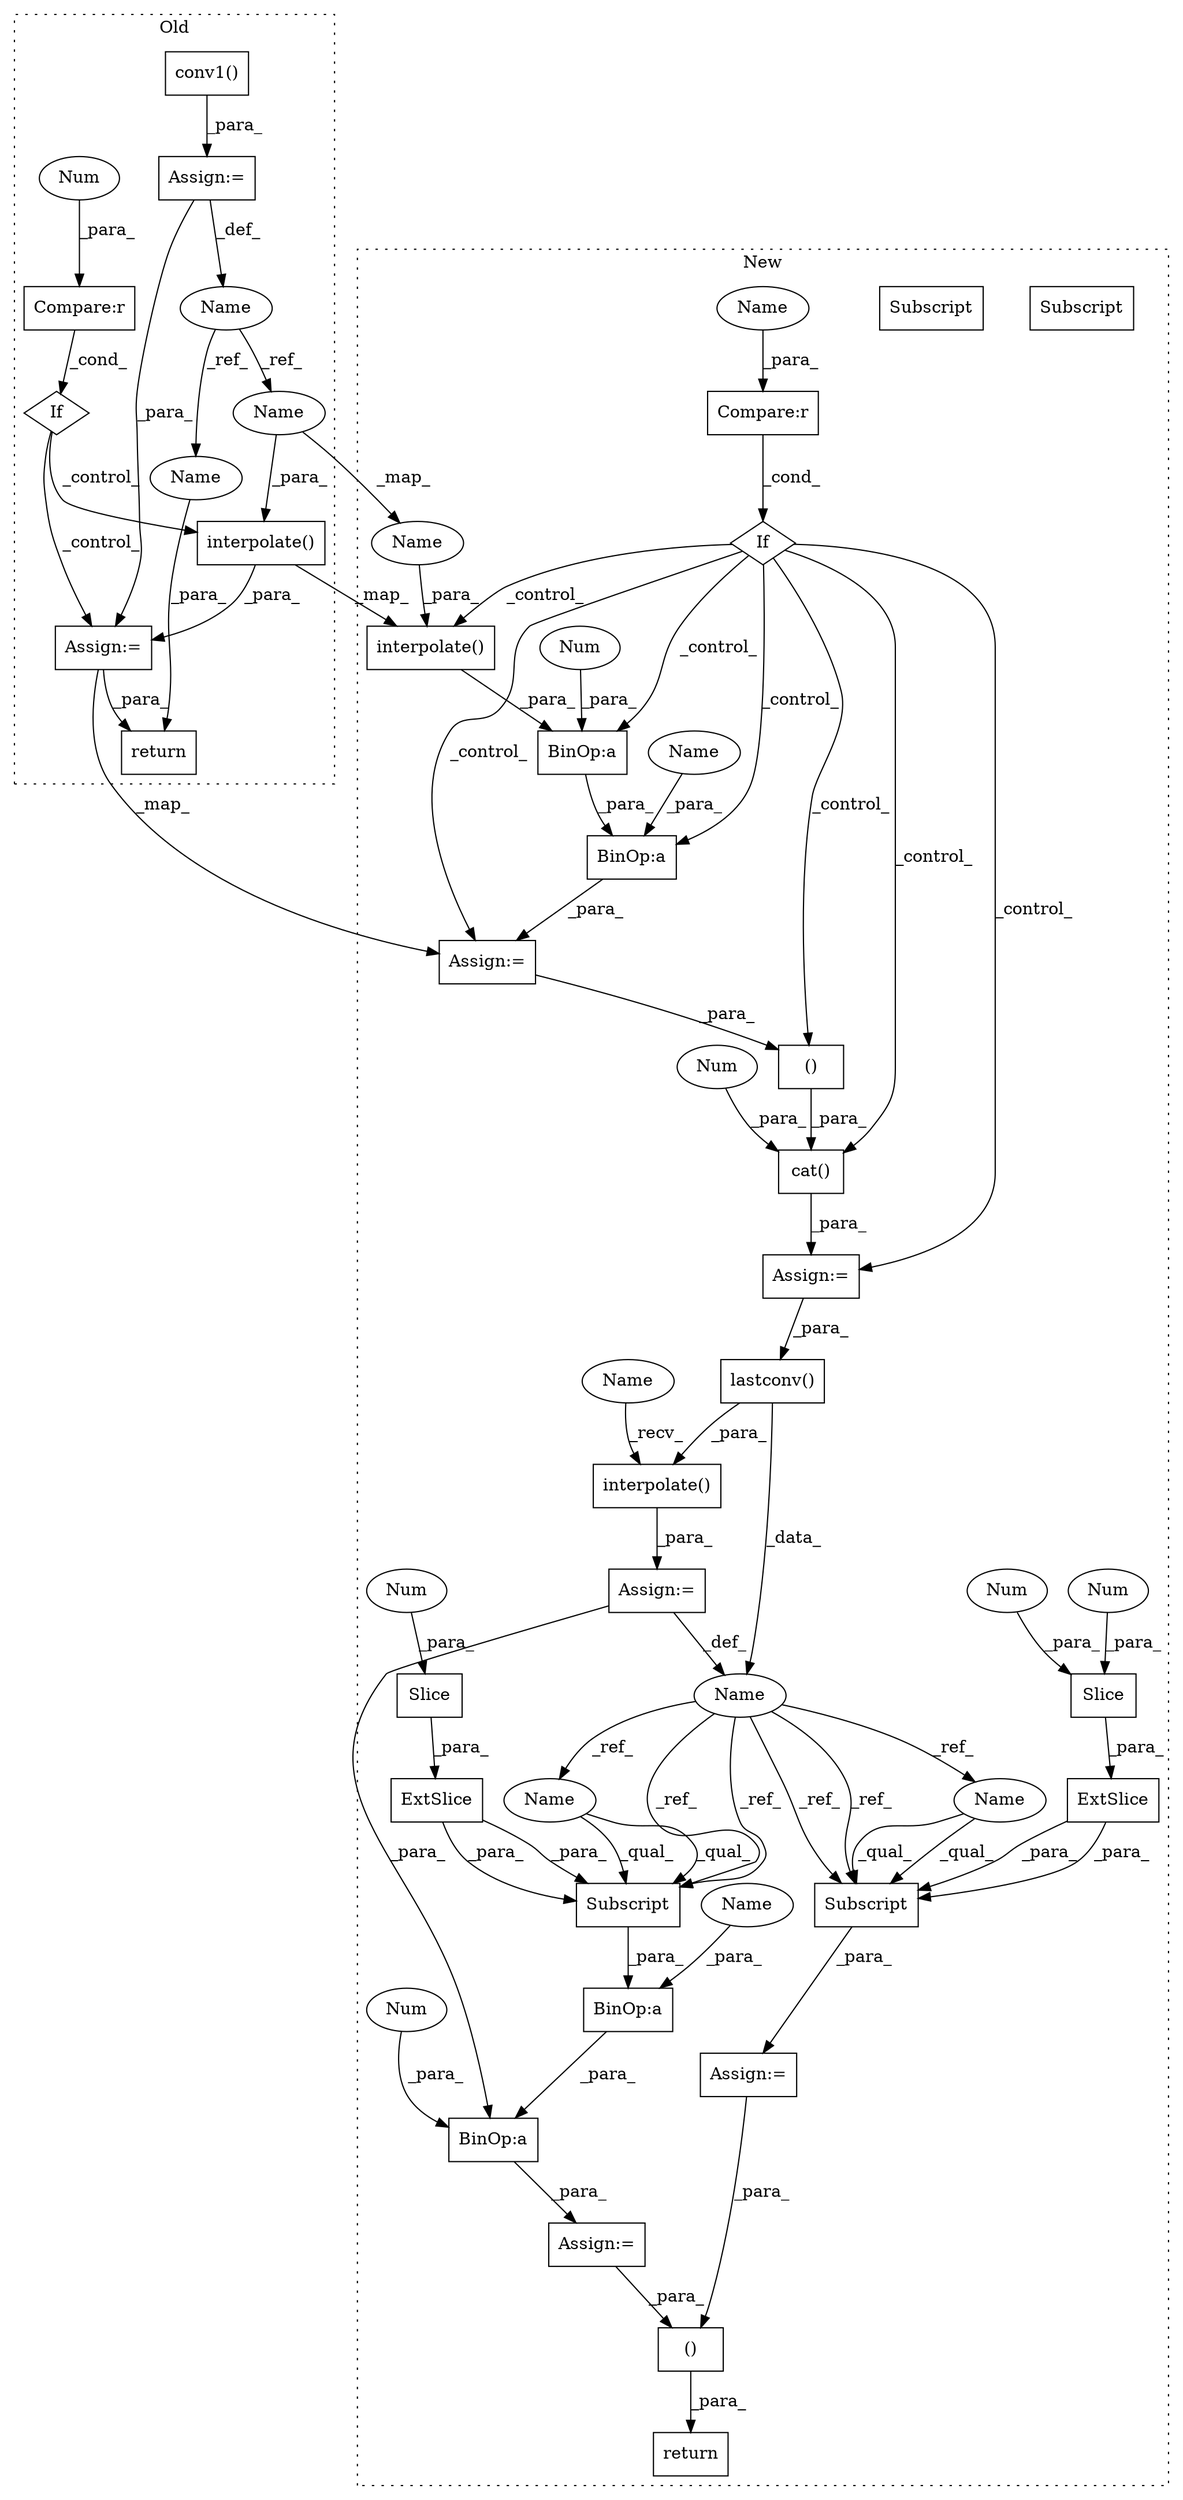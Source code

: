 digraph G {
subgraph cluster0 {
1 [label="conv1()" a="75" s="1713,1725" l="11,1" shape="box"];
3 [label="Assign:=" a="68" s="1710" l="3" shape="box"];
5 [label="return" a="93" s="1883" l="7" shape="box"];
15 [label="interpolate()" a="75" s="1791,1809" l="14,65" shape="box"];
17 [label="If" a="96" s="1752,1770" l="3,14" shape="diamond"];
18 [label="Compare:r" a="40" s="1755" l="15" shape="box"];
20 [label="Name" a="87" s="1735" l="4" shape="ellipse"];
28 [label="Num" a="76" s="1769" l="1" shape="ellipse"];
40 [label="Assign:=" a="68" s="1788" l="3" shape="box"];
50 [label="Name" a="87" s="1805" l="4" shape="ellipse"];
51 [label="Name" a="87" s="1890" l="4" shape="ellipse"];
label = "Old";
style="dotted";
}
subgraph cluster1 {
2 [label="()" a="54" s="1537" l="6" shape="box"];
4 [label="return" a="93" s="1810" l="7" shape="box"];
6 [label="If" a="96" s="1375,1390" l="3,14" shape="diamond"];
7 [label="BinOp:a" a="82" s="1495" l="3" shape="box"];
8 [label="BinOp:a" a="82" s="1412" l="91" shape="box"];
9 [label="BinOp:a" a="82" s="1762" l="3" shape="box"];
10 [label="()" a="54" s="1821" l="6" shape="box"];
11 [label="BinOp:a" a="82" s="1755" l="18" shape="box"];
12 [label="Subscript" a="63" s="1752,0" l="10,0" shape="box"];
13 [label="Compare:r" a="40" s="1378" l="12" shape="box"];
14 [label="interpolate()" a="75" s="1654,1671" l="14,65" shape="box"];
16 [label="interpolate()" a="75" s="1411,1429" l="14,66" shape="box"];
19 [label="cat()" a="75" s="1525,1547" l="10,1" shape="box"];
21 [label="Name" a="87" s="1648" l="3" shape="ellipse"];
22 [label="Subscript" a="63" s="1790,0" l="11,0" shape="box"];
23 [label="lastconv()" a="75" s="1623,1638" l="14,1" shape="box"];
24 [label="ExtSlice" a="85" s="1790" l="3" shape="box"];
25 [label="Slice" a="80" s="1797" l="1" shape="box"];
26 [label="ExtSlice" a="85" s="1752" l="3" shape="box"];
27 [label="Slice" a="80" s="1759" l="1" shape="box"];
29 [label="Num" a="76" s="1797" l="1" shape="ellipse"];
30 [label="Num" a="76" s="1498" l="2" shape="ellipse"];
31 [label="Num" a="76" s="1546" l="1" shape="ellipse"];
32 [label="Num" a="76" s="1773" l="1" shape="ellipse"];
33 [label="Num" a="76" s="1760" l="1" shape="ellipse"];
34 [label="Num" a="76" s="1799" l="1" shape="ellipse"];
35 [label="Assign:=" a="68" s="1787" l="3" shape="box"];
36 [label="Assign:=" a="68" s="1522" l="3" shape="box"];
37 [label="Assign:=" a="68" s="1651" l="3" shape="box"];
38 [label="Assign:=" a="68" s="1749" l="3" shape="box"];
39 [label="Assign:=" a="68" s="1408" l="3" shape="box"];
41 [label="Name" a="87" s="1752" l="3" shape="ellipse"];
42 [label="Name" a="87" s="1790" l="3" shape="ellipse"];
43 [label="Subscript" a="63" s="1790,0" l="11,0" shape="box"];
44 [label="Subscript" a="63" s="1752,0" l="10,0" shape="box"];
45 [label="Name" a="87" s="1503" l="5" shape="ellipse"];
46 [label="Name" a="87" s="1765" l="5" shape="ellipse"];
47 [label="Name" a="87" s="1654" l="1" shape="ellipse"];
48 [label="Name" a="87" s="1425" l="4" shape="ellipse"];
49 [label="Name" a="87" s="1378" l="4" shape="ellipse"];
label = "New";
style="dotted";
}
1 -> 3 [label="_para_"];
2 -> 19 [label="_para_"];
3 -> 20 [label="_def_"];
3 -> 40 [label="_para_"];
6 -> 8 [label="_control_"];
6 -> 16 [label="_control_"];
6 -> 36 [label="_control_"];
6 -> 19 [label="_control_"];
6 -> 39 [label="_control_"];
6 -> 2 [label="_control_"];
6 -> 7 [label="_control_"];
7 -> 8 [label="_para_"];
8 -> 39 [label="_para_"];
9 -> 11 [label="_para_"];
10 -> 4 [label="_para_"];
11 -> 38 [label="_para_"];
13 -> 6 [label="_cond_"];
14 -> 37 [label="_para_"];
15 -> 40 [label="_para_"];
15 -> 16 [label="_map_"];
16 -> 7 [label="_para_"];
17 -> 15 [label="_control_"];
17 -> 40 [label="_control_"];
18 -> 17 [label="_cond_"];
19 -> 36 [label="_para_"];
20 -> 51 [label="_ref_"];
20 -> 50 [label="_ref_"];
21 -> 41 [label="_ref_"];
21 -> 42 [label="_ref_"];
21 -> 43 [label="_ref_"];
21 -> 43 [label="_ref_"];
21 -> 44 [label="_ref_"];
21 -> 44 [label="_ref_"];
23 -> 14 [label="_para_"];
23 -> 21 [label="_data_"];
24 -> 43 [label="_para_"];
24 -> 43 [label="_para_"];
25 -> 24 [label="_para_"];
26 -> 44 [label="_para_"];
26 -> 44 [label="_para_"];
27 -> 26 [label="_para_"];
28 -> 18 [label="_para_"];
29 -> 25 [label="_para_"];
30 -> 7 [label="_para_"];
31 -> 19 [label="_para_"];
32 -> 11 [label="_para_"];
33 -> 27 [label="_para_"];
34 -> 25 [label="_para_"];
35 -> 10 [label="_para_"];
36 -> 23 [label="_para_"];
37 -> 11 [label="_para_"];
37 -> 21 [label="_def_"];
38 -> 10 [label="_para_"];
39 -> 2 [label="_para_"];
40 -> 5 [label="_para_"];
40 -> 39 [label="_map_"];
41 -> 44 [label="_qual_"];
41 -> 44 [label="_qual_"];
42 -> 43 [label="_qual_"];
42 -> 43 [label="_qual_"];
43 -> 35 [label="_para_"];
44 -> 9 [label="_para_"];
45 -> 8 [label="_para_"];
46 -> 9 [label="_para_"];
47 -> 14 [label="_recv_"];
48 -> 16 [label="_para_"];
49 -> 13 [label="_para_"];
50 -> 48 [label="_map_"];
50 -> 15 [label="_para_"];
51 -> 5 [label="_para_"];
}